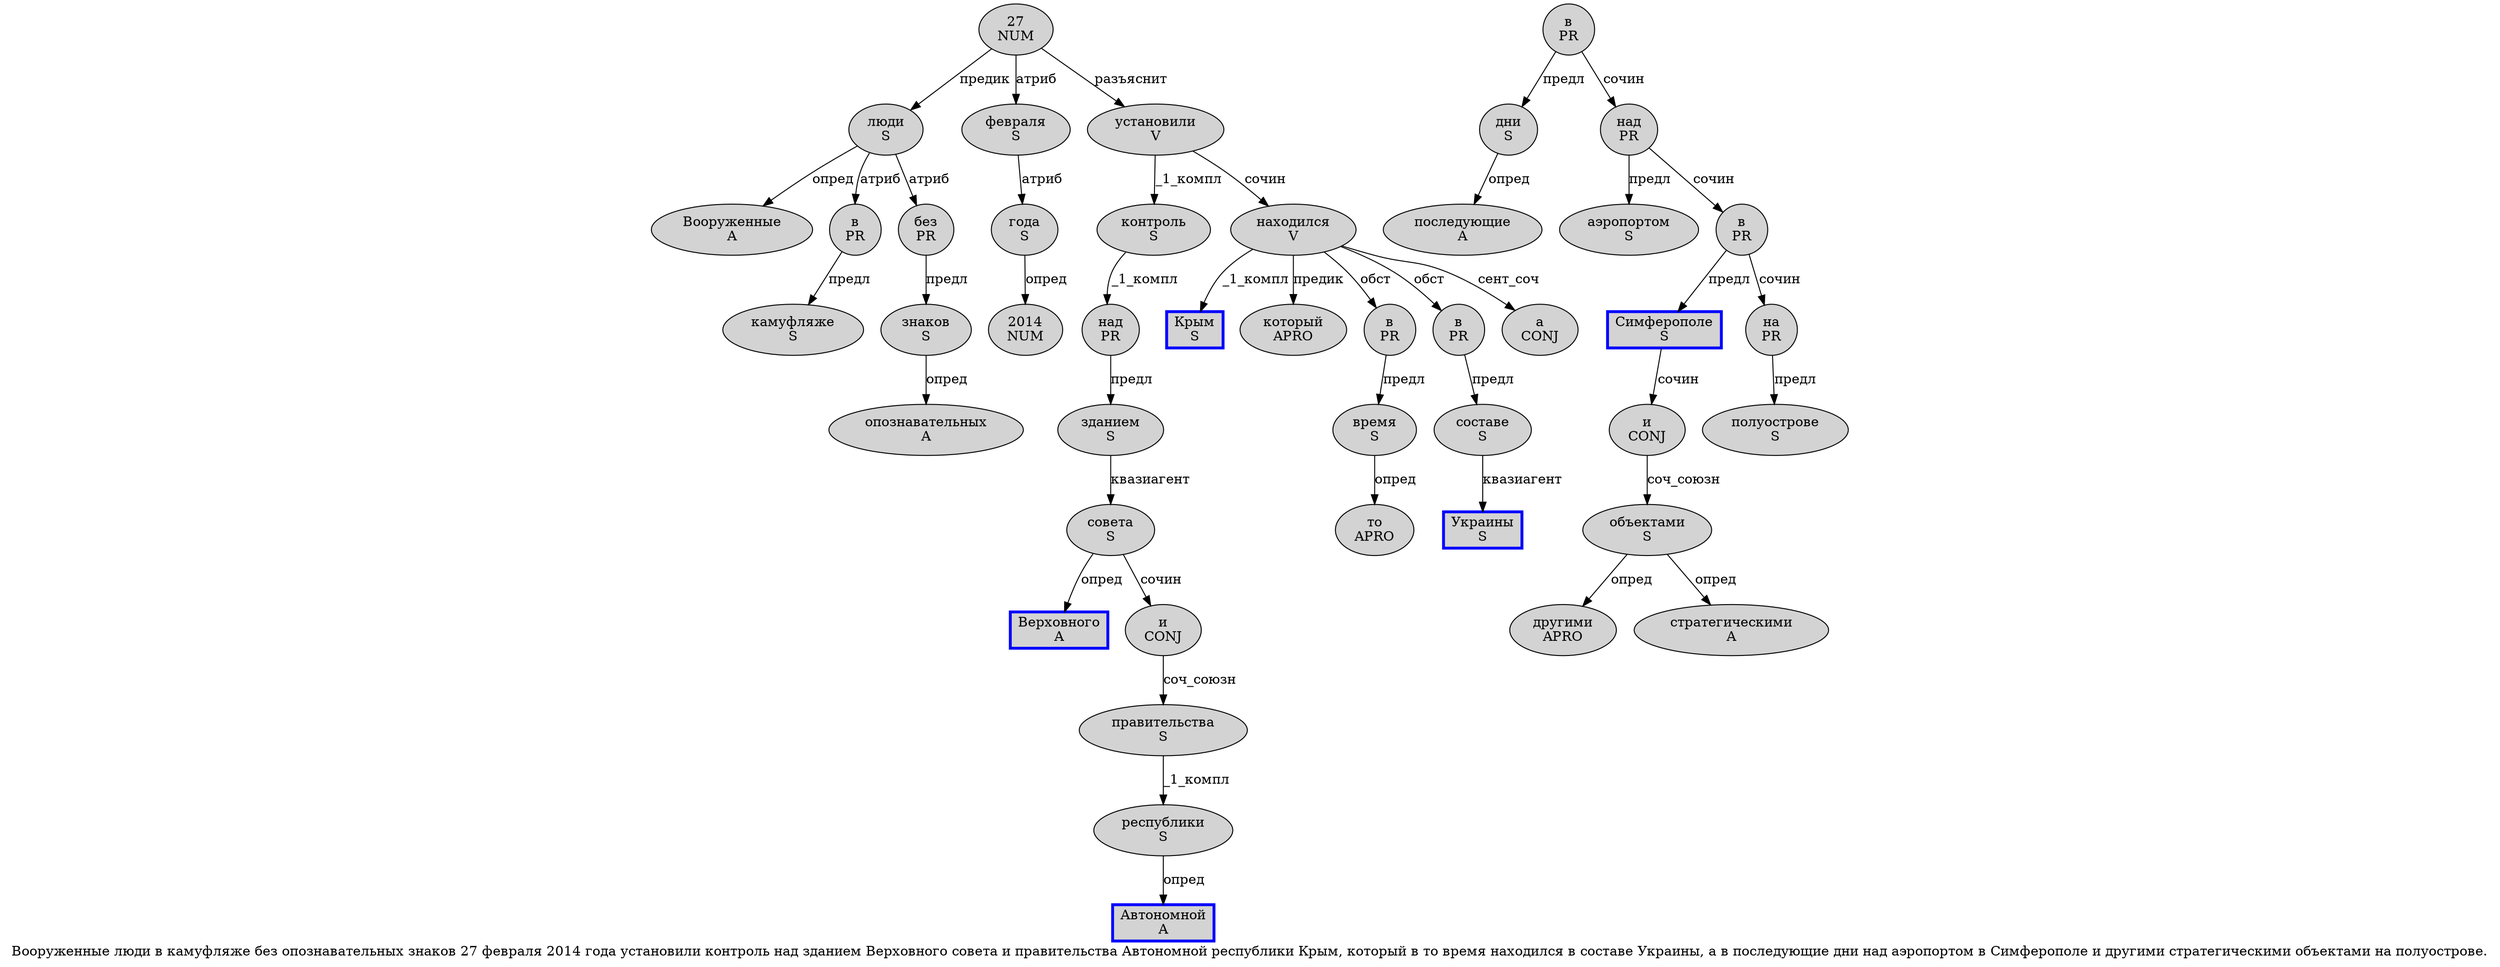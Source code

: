 digraph SENTENCE_8 {
	graph [label="Вооруженные люди в камуфляже без опознавательных знаков 27 февраля 2014 года установили контроль над зданием Верховного совета и правительства Автономной республики Крым, который в то время находился в составе Украины, а в последующие дни над аэропортом в Симферополе и другими стратегическими объектами на полуострове."]
	node [style=filled]
		0 [label="Вооруженные
A" color="" fillcolor=lightgray penwidth=1 shape=ellipse]
		1 [label="люди
S" color="" fillcolor=lightgray penwidth=1 shape=ellipse]
		2 [label="в
PR" color="" fillcolor=lightgray penwidth=1 shape=ellipse]
		3 [label="камуфляже
S" color="" fillcolor=lightgray penwidth=1 shape=ellipse]
		4 [label="без
PR" color="" fillcolor=lightgray penwidth=1 shape=ellipse]
		5 [label="опознавательных
A" color="" fillcolor=lightgray penwidth=1 shape=ellipse]
		6 [label="знаков
S" color="" fillcolor=lightgray penwidth=1 shape=ellipse]
		7 [label="27
NUM" color="" fillcolor=lightgray penwidth=1 shape=ellipse]
		8 [label="февраля
S" color="" fillcolor=lightgray penwidth=1 shape=ellipse]
		9 [label="2014
NUM" color="" fillcolor=lightgray penwidth=1 shape=ellipse]
		10 [label="года
S" color="" fillcolor=lightgray penwidth=1 shape=ellipse]
		11 [label="установили
V" color="" fillcolor=lightgray penwidth=1 shape=ellipse]
		12 [label="контроль
S" color="" fillcolor=lightgray penwidth=1 shape=ellipse]
		13 [label="над
PR" color="" fillcolor=lightgray penwidth=1 shape=ellipse]
		14 [label="зданием
S" color="" fillcolor=lightgray penwidth=1 shape=ellipse]
		15 [label="Верховного
A" color=blue fillcolor=lightgray penwidth=3 shape=box]
		16 [label="совета
S" color="" fillcolor=lightgray penwidth=1 shape=ellipse]
		17 [label="и
CONJ" color="" fillcolor=lightgray penwidth=1 shape=ellipse]
		18 [label="правительства
S" color="" fillcolor=lightgray penwidth=1 shape=ellipse]
		19 [label="Автономной
A" color=blue fillcolor=lightgray penwidth=3 shape=box]
		20 [label="республики
S" color="" fillcolor=lightgray penwidth=1 shape=ellipse]
		21 [label="Крым
S" color=blue fillcolor=lightgray penwidth=3 shape=box]
		23 [label="который
APRO" color="" fillcolor=lightgray penwidth=1 shape=ellipse]
		24 [label="в
PR" color="" fillcolor=lightgray penwidth=1 shape=ellipse]
		25 [label="то
APRO" color="" fillcolor=lightgray penwidth=1 shape=ellipse]
		26 [label="время
S" color="" fillcolor=lightgray penwidth=1 shape=ellipse]
		27 [label="находился
V" color="" fillcolor=lightgray penwidth=1 shape=ellipse]
		28 [label="в
PR" color="" fillcolor=lightgray penwidth=1 shape=ellipse]
		29 [label="составе
S" color="" fillcolor=lightgray penwidth=1 shape=ellipse]
		30 [label="Украины
S" color=blue fillcolor=lightgray penwidth=3 shape=box]
		32 [label="а
CONJ" color="" fillcolor=lightgray penwidth=1 shape=ellipse]
		33 [label="в
PR" color="" fillcolor=lightgray penwidth=1 shape=ellipse]
		34 [label="последующие
A" color="" fillcolor=lightgray penwidth=1 shape=ellipse]
		35 [label="дни
S" color="" fillcolor=lightgray penwidth=1 shape=ellipse]
		36 [label="над
PR" color="" fillcolor=lightgray penwidth=1 shape=ellipse]
		37 [label="аэропортом
S" color="" fillcolor=lightgray penwidth=1 shape=ellipse]
		38 [label="в
PR" color="" fillcolor=lightgray penwidth=1 shape=ellipse]
		39 [label="Симферополе
S" color=blue fillcolor=lightgray penwidth=3 shape=box]
		40 [label="и
CONJ" color="" fillcolor=lightgray penwidth=1 shape=ellipse]
		41 [label="другими
APRO" color="" fillcolor=lightgray penwidth=1 shape=ellipse]
		42 [label="стратегическими
A" color="" fillcolor=lightgray penwidth=1 shape=ellipse]
		43 [label="объектами
S" color="" fillcolor=lightgray penwidth=1 shape=ellipse]
		44 [label="на
PR" color="" fillcolor=lightgray penwidth=1 shape=ellipse]
		45 [label="полуострове
S" color="" fillcolor=lightgray penwidth=1 shape=ellipse]
			12 -> 13 [label="_1_компл"]
			20 -> 19 [label="опред"]
			10 -> 9 [label="опред"]
			35 -> 34 [label="опред"]
			16 -> 15 [label="опред"]
			16 -> 17 [label="сочин"]
			33 -> 35 [label="предл"]
			33 -> 36 [label="сочин"]
			26 -> 25 [label="опред"]
			14 -> 16 [label="квазиагент"]
			39 -> 40 [label="сочин"]
			44 -> 45 [label="предл"]
			18 -> 20 [label="_1_компл"]
			38 -> 39 [label="предл"]
			38 -> 44 [label="сочин"]
			8 -> 10 [label="атриб"]
			1 -> 0 [label="опред"]
			1 -> 2 [label="атриб"]
			1 -> 4 [label="атриб"]
			2 -> 3 [label="предл"]
			29 -> 30 [label="квазиагент"]
			7 -> 1 [label="предик"]
			7 -> 8 [label="атриб"]
			7 -> 11 [label="разъяснит"]
			13 -> 14 [label="предл"]
			43 -> 41 [label="опред"]
			43 -> 42 [label="опред"]
			27 -> 21 [label="_1_компл"]
			27 -> 23 [label="предик"]
			27 -> 24 [label="обст"]
			27 -> 28 [label="обст"]
			27 -> 32 [label="сент_соч"]
			36 -> 37 [label="предл"]
			36 -> 38 [label="сочин"]
			28 -> 29 [label="предл"]
			17 -> 18 [label="соч_союзн"]
			40 -> 43 [label="соч_союзн"]
			6 -> 5 [label="опред"]
			4 -> 6 [label="предл"]
			11 -> 12 [label="_1_компл"]
			11 -> 27 [label="сочин"]
			24 -> 26 [label="предл"]
}